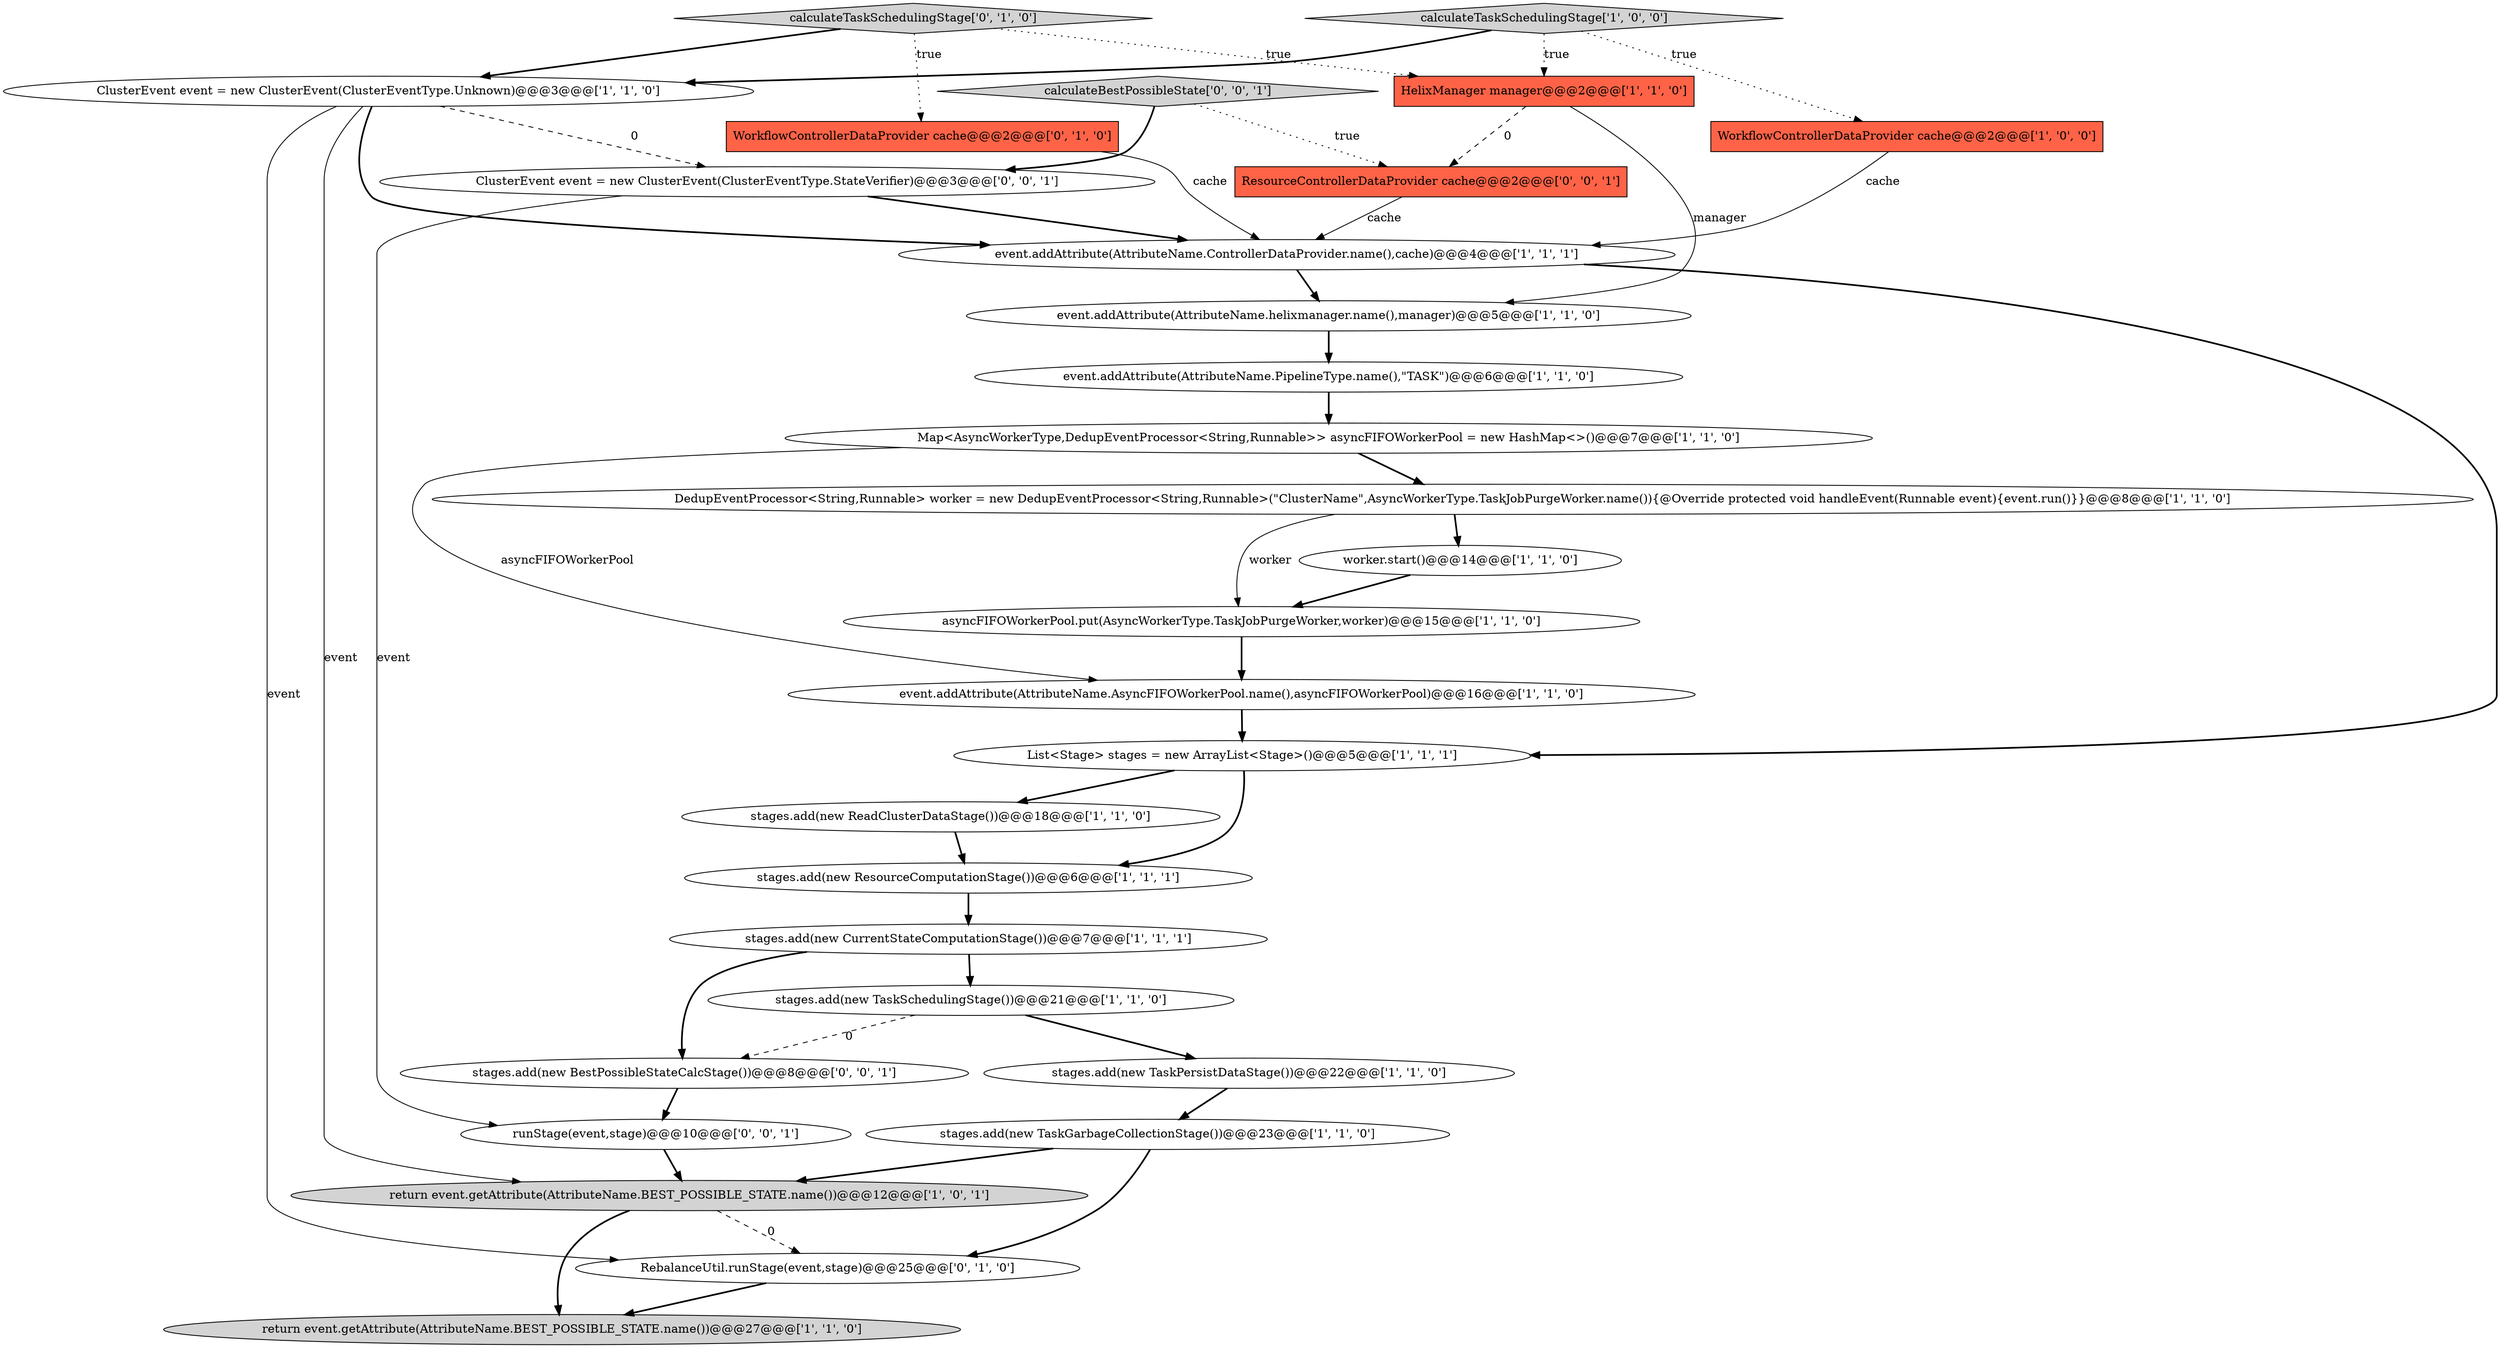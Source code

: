 digraph {
3 [style = filled, label = "stages.add(new ReadClusterDataStage())@@@18@@@['1', '1', '0']", fillcolor = white, shape = ellipse image = "AAA0AAABBB1BBB"];
15 [style = filled, label = "calculateTaskSchedulingStage['1', '0', '0']", fillcolor = lightgray, shape = diamond image = "AAA0AAABBB1BBB"];
17 [style = filled, label = "List<Stage> stages = new ArrayList<Stage>()@@@5@@@['1', '1', '1']", fillcolor = white, shape = ellipse image = "AAA0AAABBB1BBB"];
0 [style = filled, label = "event.addAttribute(AttributeName.ControllerDataProvider.name(),cache)@@@4@@@['1', '1', '1']", fillcolor = white, shape = ellipse image = "AAA0AAABBB1BBB"];
14 [style = filled, label = "DedupEventProcessor<String,Runnable> worker = new DedupEventProcessor<String,Runnable>(\"ClusterName\",AsyncWorkerType.TaskJobPurgeWorker.name()){@Override protected void handleEvent(Runnable event){event.run()}}@@@8@@@['1', '1', '0']", fillcolor = white, shape = ellipse image = "AAA0AAABBB1BBB"];
27 [style = filled, label = "ResourceControllerDataProvider cache@@@2@@@['0', '0', '1']", fillcolor = tomato, shape = box image = "AAA0AAABBB3BBB"];
23 [style = filled, label = "calculateTaskSchedulingStage['0', '1', '0']", fillcolor = lightgray, shape = diamond image = "AAA0AAABBB2BBB"];
4 [style = filled, label = "return event.getAttribute(AttributeName.BEST_POSSIBLE_STATE.name())@@@27@@@['1', '1', '0']", fillcolor = lightgray, shape = ellipse image = "AAA0AAABBB1BBB"];
11 [style = filled, label = "return event.getAttribute(AttributeName.BEST_POSSIBLE_STATE.name())@@@12@@@['1', '0', '1']", fillcolor = lightgray, shape = ellipse image = "AAA0AAABBB1BBB"];
28 [style = filled, label = "stages.add(new BestPossibleStateCalcStage())@@@8@@@['0', '0', '1']", fillcolor = white, shape = ellipse image = "AAA0AAABBB3BBB"];
8 [style = filled, label = "WorkflowControllerDataProvider cache@@@2@@@['1', '0', '0']", fillcolor = tomato, shape = box image = "AAA0AAABBB1BBB"];
5 [style = filled, label = "Map<AsyncWorkerType,DedupEventProcessor<String,Runnable>> asyncFIFOWorkerPool = new HashMap<>()@@@7@@@['1', '1', '0']", fillcolor = white, shape = ellipse image = "AAA0AAABBB1BBB"];
25 [style = filled, label = "calculateBestPossibleState['0', '0', '1']", fillcolor = lightgray, shape = diamond image = "AAA0AAABBB3BBB"];
20 [style = filled, label = "event.addAttribute(AttributeName.AsyncFIFOWorkerPool.name(),asyncFIFOWorkerPool)@@@16@@@['1', '1', '0']", fillcolor = white, shape = ellipse image = "AAA0AAABBB1BBB"];
9 [style = filled, label = "HelixManager manager@@@2@@@['1', '1', '0']", fillcolor = tomato, shape = box image = "AAA0AAABBB1BBB"];
2 [style = filled, label = "ClusterEvent event = new ClusterEvent(ClusterEventType.Unknown)@@@3@@@['1', '1', '0']", fillcolor = white, shape = ellipse image = "AAA0AAABBB1BBB"];
22 [style = filled, label = "RebalanceUtil.runStage(event,stage)@@@25@@@['0', '1', '0']", fillcolor = white, shape = ellipse image = "AAA1AAABBB2BBB"];
10 [style = filled, label = "stages.add(new ResourceComputationStage())@@@6@@@['1', '1', '1']", fillcolor = white, shape = ellipse image = "AAA0AAABBB1BBB"];
24 [style = filled, label = "ClusterEvent event = new ClusterEvent(ClusterEventType.StateVerifier)@@@3@@@['0', '0', '1']", fillcolor = white, shape = ellipse image = "AAA0AAABBB3BBB"];
12 [style = filled, label = "event.addAttribute(AttributeName.helixmanager.name(),manager)@@@5@@@['1', '1', '0']", fillcolor = white, shape = ellipse image = "AAA0AAABBB1BBB"];
21 [style = filled, label = "WorkflowControllerDataProvider cache@@@2@@@['0', '1', '0']", fillcolor = tomato, shape = box image = "AAA0AAABBB2BBB"];
1 [style = filled, label = "stages.add(new TaskGarbageCollectionStage())@@@23@@@['1', '1', '0']", fillcolor = white, shape = ellipse image = "AAA0AAABBB1BBB"];
13 [style = filled, label = "stages.add(new CurrentStateComputationStage())@@@7@@@['1', '1', '1']", fillcolor = white, shape = ellipse image = "AAA0AAABBB1BBB"];
18 [style = filled, label = "stages.add(new TaskPersistDataStage())@@@22@@@['1', '1', '0']", fillcolor = white, shape = ellipse image = "AAA0AAABBB1BBB"];
19 [style = filled, label = "worker.start()@@@14@@@['1', '1', '0']", fillcolor = white, shape = ellipse image = "AAA0AAABBB1BBB"];
26 [style = filled, label = "runStage(event,stage)@@@10@@@['0', '0', '1']", fillcolor = white, shape = ellipse image = "AAA0AAABBB3BBB"];
6 [style = filled, label = "event.addAttribute(AttributeName.PipelineType.name(),\"TASK\")@@@6@@@['1', '1', '0']", fillcolor = white, shape = ellipse image = "AAA0AAABBB1BBB"];
16 [style = filled, label = "asyncFIFOWorkerPool.put(AsyncWorkerType.TaskJobPurgeWorker,worker)@@@15@@@['1', '1', '0']", fillcolor = white, shape = ellipse image = "AAA0AAABBB1BBB"];
7 [style = filled, label = "stages.add(new TaskSchedulingStage())@@@21@@@['1', '1', '0']", fillcolor = white, shape = ellipse image = "AAA0AAABBB1BBB"];
21->0 [style = solid, label="cache"];
5->14 [style = bold, label=""];
3->10 [style = bold, label=""];
23->2 [style = bold, label=""];
11->4 [style = bold, label=""];
13->7 [style = bold, label=""];
5->20 [style = solid, label="asyncFIFOWorkerPool"];
7->28 [style = dashed, label="0"];
7->18 [style = bold, label=""];
25->24 [style = bold, label=""];
28->26 [style = bold, label=""];
9->12 [style = solid, label="manager"];
2->22 [style = solid, label="event"];
13->28 [style = bold, label=""];
14->19 [style = bold, label=""];
2->11 [style = solid, label="event"];
17->3 [style = bold, label=""];
24->0 [style = bold, label=""];
23->9 [style = dotted, label="true"];
15->2 [style = bold, label=""];
11->22 [style = dashed, label="0"];
1->11 [style = bold, label=""];
19->16 [style = bold, label=""];
15->8 [style = dotted, label="true"];
25->27 [style = dotted, label="true"];
2->24 [style = dashed, label="0"];
0->12 [style = bold, label=""];
10->13 [style = bold, label=""];
23->21 [style = dotted, label="true"];
8->0 [style = solid, label="cache"];
26->11 [style = bold, label=""];
22->4 [style = bold, label=""];
6->5 [style = bold, label=""];
0->17 [style = bold, label=""];
27->0 [style = solid, label="cache"];
16->20 [style = bold, label=""];
20->17 [style = bold, label=""];
18->1 [style = bold, label=""];
15->9 [style = dotted, label="true"];
2->0 [style = bold, label=""];
1->22 [style = bold, label=""];
24->26 [style = solid, label="event"];
14->16 [style = solid, label="worker"];
9->27 [style = dashed, label="0"];
17->10 [style = bold, label=""];
12->6 [style = bold, label=""];
}
